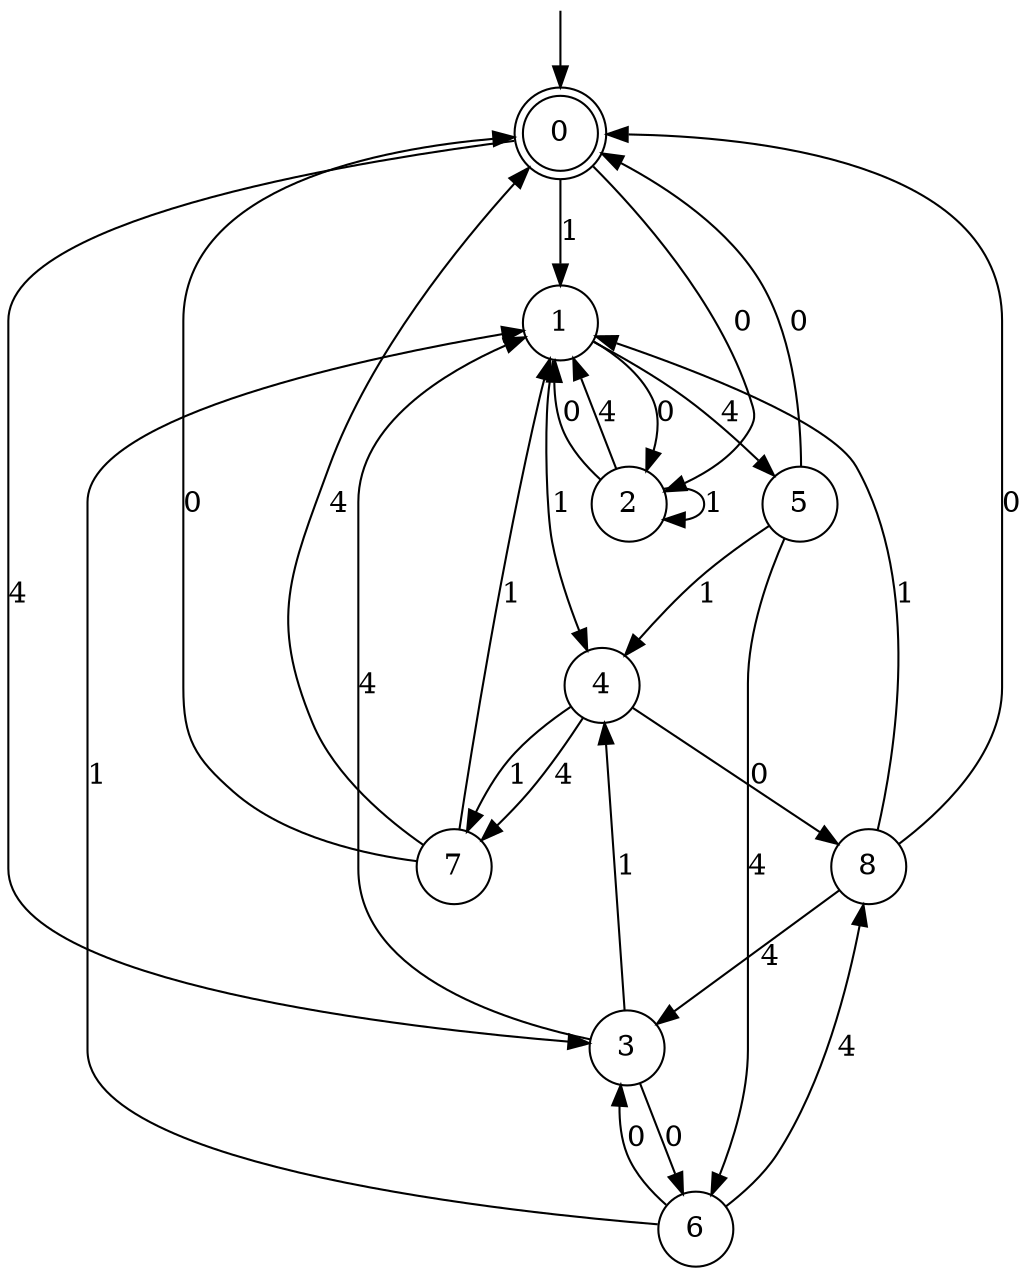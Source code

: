digraph g {

	s0 [shape="doublecircle" label="0"];
	s1 [shape="circle" label="1"];
	s2 [shape="circle" label="2"];
	s3 [shape="circle" label="3"];
	s4 [shape="circle" label="4"];
	s5 [shape="circle" label="5"];
	s6 [shape="circle" label="6"];
	s7 [shape="circle" label="7"];
	s8 [shape="circle" label="8"];
	s0 -> s1 [label="1"];
	s0 -> s2 [label="0"];
	s0 -> s3 [label="4"];
	s1 -> s4 [label="1"];
	s1 -> s2 [label="0"];
	s1 -> s5 [label="4"];
	s2 -> s2 [label="1"];
	s2 -> s1 [label="0"];
	s2 -> s1 [label="4"];
	s3 -> s4 [label="1"];
	s3 -> s6 [label="0"];
	s3 -> s1 [label="4"];
	s4 -> s7 [label="1"];
	s4 -> s8 [label="0"];
	s4 -> s7 [label="4"];
	s5 -> s4 [label="1"];
	s5 -> s0 [label="0"];
	s5 -> s6 [label="4"];
	s6 -> s1 [label="1"];
	s6 -> s3 [label="0"];
	s6 -> s8 [label="4"];
	s7 -> s1 [label="1"];
	s7 -> s0 [label="0"];
	s7 -> s0 [label="4"];
	s8 -> s1 [label="1"];
	s8 -> s0 [label="0"];
	s8 -> s3 [label="4"];

__start0 [label="" shape="none" width="0" height="0"];
__start0 -> s0;

}
